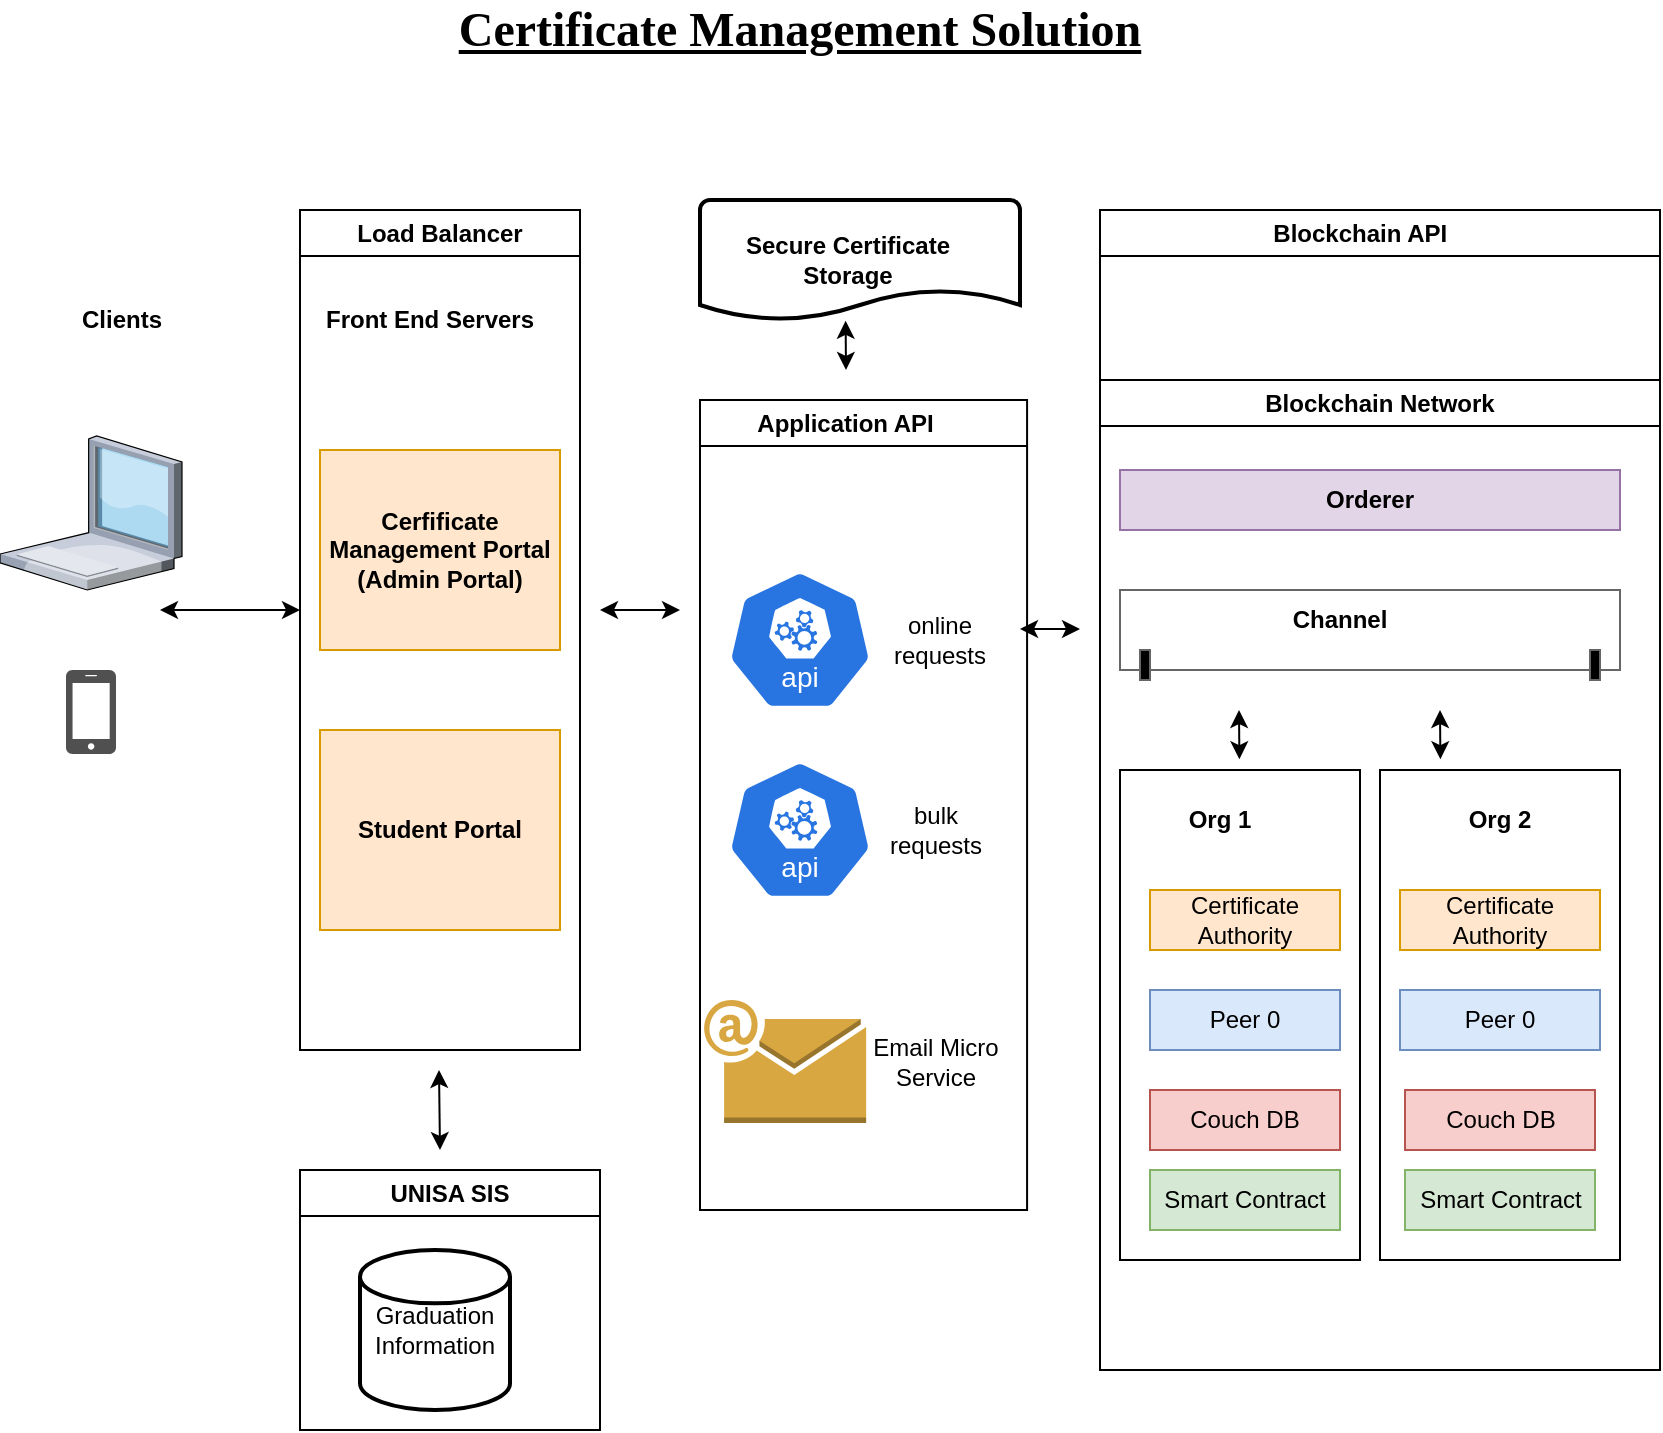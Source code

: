 <mxfile version="24.6.4" type="github">
  <diagram name="Page-1" id="Xxzet--pThFOPa-Of3zf">
    <mxGraphModel dx="1434" dy="772" grid="1" gridSize="10" guides="1" tooltips="1" connect="1" arrows="1" fold="1" page="1" pageScale="1" pageWidth="850" pageHeight="1100" math="0" shadow="0">
      <root>
        <mxCell id="0" />
        <mxCell id="1" parent="0" />
        <mxCell id="Obp7WZCelw7iRQt1sCoP-1" value="" style="strokeWidth=2;html=1;shape=mxgraph.flowchart.document2;whiteSpace=wrap;size=0.25;" parent="1" vertex="1">
          <mxGeometry x="360.0" y="190" width="160" height="60" as="geometry" />
        </mxCell>
        <mxCell id="Obp7WZCelw7iRQt1sCoP-2" value="&lt;b&gt;Secure Certificate Storage&lt;/b&gt;" style="text;html=1;align=center;verticalAlign=middle;whiteSpace=wrap;rounded=0;" parent="1" vertex="1">
          <mxGeometry x="366.77" y="205" width="133.54" height="30" as="geometry" />
        </mxCell>
        <mxCell id="Obp7WZCelw7iRQt1sCoP-3" value="Load Balancer" style="swimlane;whiteSpace=wrap;html=1;" parent="1" vertex="1">
          <mxGeometry x="160" y="195" width="140" height="420" as="geometry">
            <mxRectangle x="320" y="100" width="140" height="30" as="alternateBounds" />
          </mxGeometry>
        </mxCell>
        <mxCell id="Obp7WZCelw7iRQt1sCoP-4" value="&lt;b&gt;Front End Servers&lt;/b&gt;" style="text;html=1;align=center;verticalAlign=middle;whiteSpace=wrap;rounded=0;" parent="Obp7WZCelw7iRQt1sCoP-3" vertex="1">
          <mxGeometry x="10" y="40" width="110" height="30" as="geometry" />
        </mxCell>
        <mxCell id="Obp7WZCelw7iRQt1sCoP-5" value="&lt;b&gt;Cerfificate Management Portal (Admin Portal)&lt;/b&gt;" style="text;html=1;align=center;verticalAlign=middle;whiteSpace=wrap;rounded=0;fillColor=#ffe6cc;strokeColor=#d79b00;" parent="Obp7WZCelw7iRQt1sCoP-3" vertex="1">
          <mxGeometry x="10" y="120" width="120" height="100" as="geometry" />
        </mxCell>
        <mxCell id="Obp7WZCelw7iRQt1sCoP-6" value="&lt;b&gt;Student Portal&lt;/b&gt;" style="text;html=1;align=center;verticalAlign=middle;whiteSpace=wrap;rounded=0;fillColor=#ffe6cc;strokeColor=#d79b00;" parent="Obp7WZCelw7iRQt1sCoP-3" vertex="1">
          <mxGeometry x="10" y="260" width="120" height="100" as="geometry" />
        </mxCell>
        <mxCell id="Obp7WZCelw7iRQt1sCoP-7" value="" style="verticalLabelPosition=bottom;sketch=0;aspect=fixed;html=1;verticalAlign=top;strokeColor=none;align=center;outlineConnect=0;shape=mxgraph.citrix.laptop_1;" parent="1" vertex="1">
          <mxGeometry x="10" y="308" width="91" height="77" as="geometry" />
        </mxCell>
        <mxCell id="Obp7WZCelw7iRQt1sCoP-8" value="&lt;b&gt;Clients&lt;/b&gt;" style="text;html=1;align=center;verticalAlign=middle;whiteSpace=wrap;rounded=0;" parent="1" vertex="1">
          <mxGeometry x="41" y="235" width="60" height="30" as="geometry" />
        </mxCell>
        <mxCell id="Obp7WZCelw7iRQt1sCoP-9" value="" style="sketch=0;pointerEvents=1;shadow=0;dashed=0;html=1;strokeColor=none;fillColor=#505050;labelPosition=center;verticalLabelPosition=bottom;verticalAlign=top;outlineConnect=0;align=center;shape=mxgraph.office.devices.cell_phone_iphone_standalone;" parent="1" vertex="1">
          <mxGeometry x="43" y="425" width="25" height="42" as="geometry" />
        </mxCell>
        <mxCell id="Obp7WZCelw7iRQt1sCoP-10" value="" style="endArrow=classic;startArrow=classic;html=1;rounded=0;" parent="1" edge="1">
          <mxGeometry width="50" height="50" relative="1" as="geometry">
            <mxPoint x="90" y="395" as="sourcePoint" />
            <mxPoint x="160" y="395" as="targetPoint" />
          </mxGeometry>
        </mxCell>
        <mxCell id="Obp7WZCelw7iRQt1sCoP-11" value="" style="endArrow=classic;startArrow=classic;html=1;rounded=0;" parent="1" edge="1">
          <mxGeometry width="50" height="50" relative="1" as="geometry">
            <mxPoint x="310" y="395" as="sourcePoint" />
            <mxPoint x="350" y="395" as="targetPoint" />
          </mxGeometry>
        </mxCell>
        <mxCell id="Obp7WZCelw7iRQt1sCoP-12" value="&lt;b&gt;Application API&lt;span style=&quot;white-space: pre;&quot;&gt;&#x9;&lt;/span&gt;&lt;/b&gt;" style="swimlane;whiteSpace=wrap;html=1;" parent="1" vertex="1">
          <mxGeometry x="360" y="290" width="163.54" height="405" as="geometry" />
        </mxCell>
        <mxCell id="Obp7WZCelw7iRQt1sCoP-13" value="" style="aspect=fixed;sketch=0;html=1;dashed=0;whitespace=wrap;verticalLabelPosition=bottom;verticalAlign=top;fillColor=#2875E2;strokeColor=#ffffff;points=[[0.005,0.63,0],[0.1,0.2,0],[0.9,0.2,0],[0.5,0,0],[0.995,0.63,0],[0.72,0.99,0],[0.5,1,0],[0.28,0.99,0]];shape=mxgraph.kubernetes.icon2;kubernetesLabel=1;prIcon=api" parent="Obp7WZCelw7iRQt1sCoP-12" vertex="1">
          <mxGeometry x="13.54" y="85" width="72.92" height="70" as="geometry" />
        </mxCell>
        <mxCell id="Obp7WZCelw7iRQt1sCoP-14" value="online requests" style="text;html=1;align=center;verticalAlign=middle;whiteSpace=wrap;rounded=0;" parent="Obp7WZCelw7iRQt1sCoP-12" vertex="1">
          <mxGeometry x="80.15" y="95" width="79.85" height="50" as="geometry" />
        </mxCell>
        <mxCell id="Obp7WZCelw7iRQt1sCoP-15" value="" style="aspect=fixed;sketch=0;html=1;dashed=0;whitespace=wrap;verticalLabelPosition=bottom;verticalAlign=top;fillColor=#2875E2;strokeColor=#ffffff;points=[[0.005,0.63,0],[0.1,0.2,0],[0.9,0.2,0],[0.5,0,0],[0.995,0.63,0],[0.72,0.99,0],[0.5,1,0],[0.28,0.99,0]];shape=mxgraph.kubernetes.icon2;kubernetesLabel=1;prIcon=api" parent="Obp7WZCelw7iRQt1sCoP-12" vertex="1">
          <mxGeometry x="13.54" y="180" width="72.92" height="70" as="geometry" />
        </mxCell>
        <mxCell id="Obp7WZCelw7iRQt1sCoP-16" value="bulk requests" style="text;html=1;align=center;verticalAlign=middle;whiteSpace=wrap;rounded=0;" parent="Obp7WZCelw7iRQt1sCoP-12" vertex="1">
          <mxGeometry x="83.07" y="200" width="70" height="30" as="geometry" />
        </mxCell>
        <mxCell id="aOrK6Y16_r5Bi_GyNDU2-5" value="" style="outlineConnect=0;dashed=0;verticalLabelPosition=bottom;verticalAlign=top;align=center;html=1;shape=mxgraph.aws3.email;fillColor=#D9A741;gradientColor=none;" parent="Obp7WZCelw7iRQt1sCoP-12" vertex="1">
          <mxGeometry x="2.07" y="300" width="81" height="61.5" as="geometry" />
        </mxCell>
        <mxCell id="aOrK6Y16_r5Bi_GyNDU2-6" value="Email Micro Service" style="text;html=1;align=center;verticalAlign=middle;whiteSpace=wrap;rounded=0;" parent="Obp7WZCelw7iRQt1sCoP-12" vertex="1">
          <mxGeometry x="76.3" y="315.75" width="83.54" height="30" as="geometry" />
        </mxCell>
        <mxCell id="Obp7WZCelw7iRQt1sCoP-17" value="" style="endArrow=classic;startArrow=classic;html=1;rounded=0;entryX=0.455;entryY=0.923;entryDx=0;entryDy=0;entryPerimeter=0;" parent="1" edge="1">
          <mxGeometry width="50" height="50" relative="1" as="geometry">
            <mxPoint x="433" y="275" as="sourcePoint" />
            <mxPoint x="432.8" y="250.38" as="targetPoint" />
          </mxGeometry>
        </mxCell>
        <mxCell id="Obp7WZCelw7iRQt1sCoP-18" value="&lt;b&gt;Blockchain API&lt;span style=&quot;white-space: pre;&quot;&gt;&#x9;&lt;/span&gt;&lt;/b&gt;" style="swimlane;whiteSpace=wrap;html=1;" parent="1" vertex="1">
          <mxGeometry x="560" y="195" width="280" height="580" as="geometry" />
        </mxCell>
        <mxCell id="Obp7WZCelw7iRQt1sCoP-19" value="Blockchain Network" style="swimlane;whiteSpace=wrap;html=1;" parent="Obp7WZCelw7iRQt1sCoP-18" vertex="1">
          <mxGeometry y="85" width="280" height="495" as="geometry" />
        </mxCell>
        <mxCell id="Obp7WZCelw7iRQt1sCoP-20" value="&lt;b&gt;Orderer&lt;/b&gt;" style="text;html=1;align=center;verticalAlign=middle;whiteSpace=wrap;rounded=0;fillColor=#e1d5e7;strokeColor=#9673a6;" parent="Obp7WZCelw7iRQt1sCoP-19" vertex="1">
          <mxGeometry x="10" y="45" width="250" height="30" as="geometry" />
        </mxCell>
        <mxCell id="Obp7WZCelw7iRQt1sCoP-21" value="" style="strokeColor=#666666;html=1;labelPosition=right;align=left;spacingLeft=15;shadow=0;dashed=0;outlineConnect=0;shape=mxgraph.rackGeneral.channelBase;" parent="Obp7WZCelw7iRQt1sCoP-19" vertex="1">
          <mxGeometry x="10" y="105" width="250" height="45" as="geometry" />
        </mxCell>
        <mxCell id="Obp7WZCelw7iRQt1sCoP-22" value="&lt;b&gt;Channel&lt;/b&gt;" style="text;html=1;align=center;verticalAlign=middle;whiteSpace=wrap;rounded=0;" parent="Obp7WZCelw7iRQt1sCoP-19" vertex="1">
          <mxGeometry x="90" y="105" width="60" height="30" as="geometry" />
        </mxCell>
        <mxCell id="Obp7WZCelw7iRQt1sCoP-23" value="" style="rounded=0;whiteSpace=wrap;html=1;" parent="Obp7WZCelw7iRQt1sCoP-19" vertex="1">
          <mxGeometry x="10" y="195" width="120" height="245" as="geometry" />
        </mxCell>
        <mxCell id="Obp7WZCelw7iRQt1sCoP-24" value="" style="rounded=0;whiteSpace=wrap;html=1;" parent="Obp7WZCelw7iRQt1sCoP-19" vertex="1">
          <mxGeometry x="140" y="195" width="120" height="245" as="geometry" />
        </mxCell>
        <mxCell id="Obp7WZCelw7iRQt1sCoP-25" value="&lt;b&gt;Org 1&lt;/b&gt;" style="text;html=1;align=center;verticalAlign=middle;whiteSpace=wrap;rounded=0;" parent="Obp7WZCelw7iRQt1sCoP-19" vertex="1">
          <mxGeometry x="20" y="205" width="80" height="30" as="geometry" />
        </mxCell>
        <mxCell id="Obp7WZCelw7iRQt1sCoP-26" value="&lt;b&gt;Org 2&lt;/b&gt;" style="text;html=1;align=center;verticalAlign=middle;whiteSpace=wrap;rounded=0;" parent="Obp7WZCelw7iRQt1sCoP-19" vertex="1">
          <mxGeometry x="160" y="205" width="80" height="30" as="geometry" />
        </mxCell>
        <mxCell id="Obp7WZCelw7iRQt1sCoP-27" value="Certificate Authority" style="text;html=1;align=center;verticalAlign=middle;whiteSpace=wrap;rounded=0;fillColor=#ffe6cc;strokeColor=#d79b00;" parent="Obp7WZCelw7iRQt1sCoP-19" vertex="1">
          <mxGeometry x="25" y="255" width="95" height="30" as="geometry" />
        </mxCell>
        <mxCell id="Obp7WZCelw7iRQt1sCoP-28" value="Certificate Authority" style="text;html=1;align=center;verticalAlign=middle;whiteSpace=wrap;rounded=0;fillColor=#ffe6cc;strokeColor=#d79b00;" parent="Obp7WZCelw7iRQt1sCoP-19" vertex="1">
          <mxGeometry x="150" y="255" width="100" height="30" as="geometry" />
        </mxCell>
        <mxCell id="Obp7WZCelw7iRQt1sCoP-29" value="Peer 0" style="text;html=1;align=center;verticalAlign=middle;whiteSpace=wrap;rounded=0;fillColor=#dae8fc;strokeColor=#6c8ebf;" parent="Obp7WZCelw7iRQt1sCoP-19" vertex="1">
          <mxGeometry x="25" y="305" width="95" height="30" as="geometry" />
        </mxCell>
        <mxCell id="Obp7WZCelw7iRQt1sCoP-30" value="Peer 0" style="text;html=1;align=center;verticalAlign=middle;whiteSpace=wrap;rounded=0;fillColor=#dae8fc;strokeColor=#6c8ebf;" parent="Obp7WZCelw7iRQt1sCoP-19" vertex="1">
          <mxGeometry x="150" y="305" width="100" height="30" as="geometry" />
        </mxCell>
        <mxCell id="Obp7WZCelw7iRQt1sCoP-31" value="Couch DB" style="text;html=1;align=center;verticalAlign=middle;whiteSpace=wrap;rounded=0;fillColor=#f8cecc;strokeColor=#b85450;" parent="Obp7WZCelw7iRQt1sCoP-19" vertex="1">
          <mxGeometry x="152.5" y="355" width="95" height="30" as="geometry" />
        </mxCell>
        <mxCell id="Obp7WZCelw7iRQt1sCoP-32" value="Couch DB" style="text;html=1;align=center;verticalAlign=middle;whiteSpace=wrap;rounded=0;fillColor=#f8cecc;strokeColor=#b85450;" parent="Obp7WZCelw7iRQt1sCoP-19" vertex="1">
          <mxGeometry x="25" y="355" width="95" height="30" as="geometry" />
        </mxCell>
        <mxCell id="Obp7WZCelw7iRQt1sCoP-33" value="Smart Contract" style="text;html=1;align=center;verticalAlign=middle;whiteSpace=wrap;rounded=0;fillColor=#d5e8d4;strokeColor=#82b366;" parent="Obp7WZCelw7iRQt1sCoP-19" vertex="1">
          <mxGeometry x="152.5" y="395" width="95" height="30" as="geometry" />
        </mxCell>
        <mxCell id="Obp7WZCelw7iRQt1sCoP-34" value="Smart Contract" style="text;html=1;align=center;verticalAlign=middle;whiteSpace=wrap;rounded=0;fillColor=#d5e8d4;strokeColor=#82b366;" parent="Obp7WZCelw7iRQt1sCoP-19" vertex="1">
          <mxGeometry x="25" y="395" width="95" height="30" as="geometry" />
        </mxCell>
        <mxCell id="Obp7WZCelw7iRQt1sCoP-35" value="" style="endArrow=classic;startArrow=classic;html=1;rounded=0;entryX=0.455;entryY=0.923;entryDx=0;entryDy=0;entryPerimeter=0;" parent="Obp7WZCelw7iRQt1sCoP-19" edge="1">
          <mxGeometry width="50" height="50" relative="1" as="geometry">
            <mxPoint x="69.7" y="189.62" as="sourcePoint" />
            <mxPoint x="69.5" y="165" as="targetPoint" />
          </mxGeometry>
        </mxCell>
        <mxCell id="Obp7WZCelw7iRQt1sCoP-36" value="" style="endArrow=classic;startArrow=classic;html=1;rounded=0;entryX=0.455;entryY=0.923;entryDx=0;entryDy=0;entryPerimeter=0;" parent="Obp7WZCelw7iRQt1sCoP-19" edge="1">
          <mxGeometry width="50" height="50" relative="1" as="geometry">
            <mxPoint x="170.2" y="189.62" as="sourcePoint" />
            <mxPoint x="170" y="165" as="targetPoint" />
          </mxGeometry>
        </mxCell>
        <mxCell id="Obp7WZCelw7iRQt1sCoP-37" value="" style="endArrow=classic;startArrow=classic;html=1;rounded=0;" parent="1" edge="1">
          <mxGeometry width="50" height="50" relative="1" as="geometry">
            <mxPoint x="520" y="404.5" as="sourcePoint" />
            <mxPoint x="550" y="404.5" as="targetPoint" />
          </mxGeometry>
        </mxCell>
        <mxCell id="Obp7WZCelw7iRQt1sCoP-38" value="UNISA SIS" style="swimlane;whiteSpace=wrap;html=1;" parent="1" vertex="1">
          <mxGeometry x="160" y="675" width="150" height="130" as="geometry" />
        </mxCell>
        <mxCell id="Obp7WZCelw7iRQt1sCoP-39" value="Graduation Information" style="strokeWidth=2;html=1;shape=mxgraph.flowchart.database;whiteSpace=wrap;" parent="Obp7WZCelw7iRQt1sCoP-38" vertex="1">
          <mxGeometry x="30" y="40" width="75" height="80" as="geometry" />
        </mxCell>
        <mxCell id="Obp7WZCelw7iRQt1sCoP-40" value="" style="endArrow=classic;startArrow=classic;html=1;rounded=0;" parent="1" edge="1">
          <mxGeometry width="50" height="50" relative="1" as="geometry">
            <mxPoint x="230" y="665" as="sourcePoint" />
            <mxPoint x="229.5" y="625" as="targetPoint" />
          </mxGeometry>
        </mxCell>
        <mxCell id="Obp7WZCelw7iRQt1sCoP-41" value="&lt;font face=&quot;Comic Sans MS&quot; style=&quot;font-size: 24px;&quot;&gt;&lt;b&gt;&lt;u&gt;Certificate Management Solution&lt;/u&gt;&lt;/b&gt;&lt;/font&gt;" style="text;html=1;align=center;verticalAlign=middle;whiteSpace=wrap;rounded=0;" parent="1" vertex="1">
          <mxGeometry x="180" y="90" width="460" height="30" as="geometry" />
        </mxCell>
      </root>
    </mxGraphModel>
  </diagram>
</mxfile>
